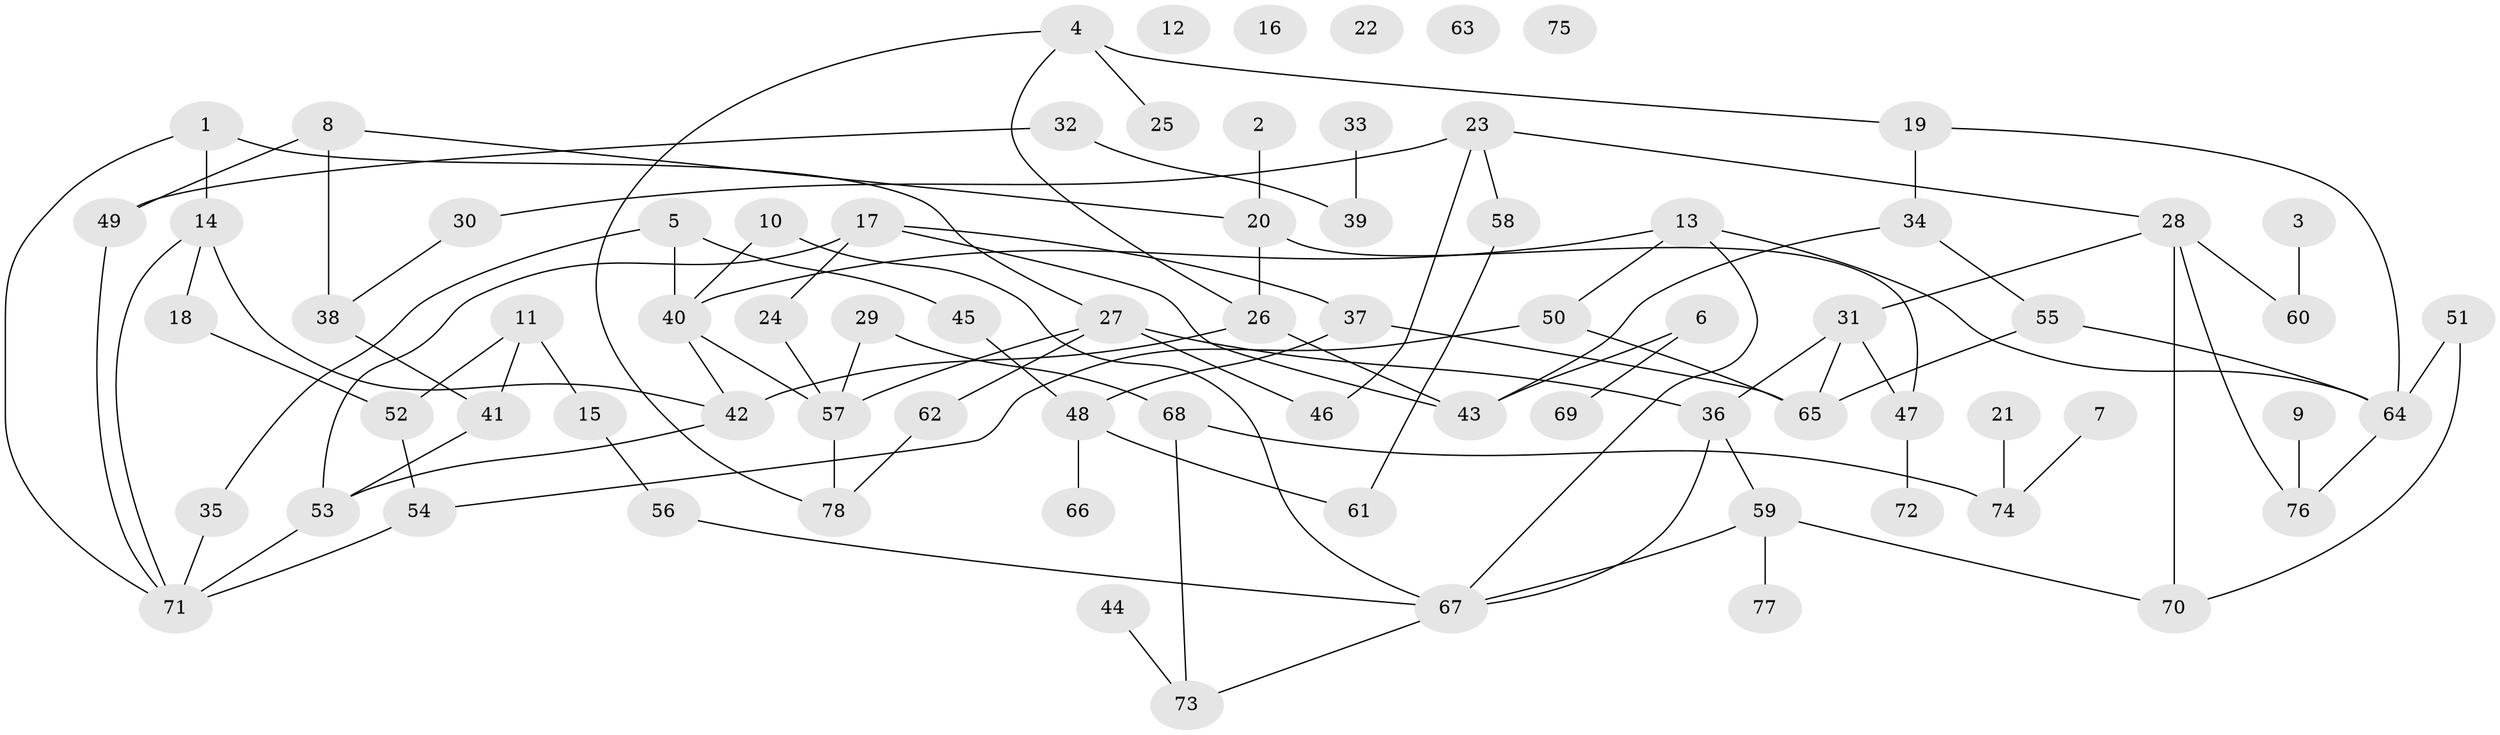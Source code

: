 // Generated by graph-tools (version 1.1) at 2025/25/03/09/25 03:25:18]
// undirected, 78 vertices, 104 edges
graph export_dot {
graph [start="1"]
  node [color=gray90,style=filled];
  1;
  2;
  3;
  4;
  5;
  6;
  7;
  8;
  9;
  10;
  11;
  12;
  13;
  14;
  15;
  16;
  17;
  18;
  19;
  20;
  21;
  22;
  23;
  24;
  25;
  26;
  27;
  28;
  29;
  30;
  31;
  32;
  33;
  34;
  35;
  36;
  37;
  38;
  39;
  40;
  41;
  42;
  43;
  44;
  45;
  46;
  47;
  48;
  49;
  50;
  51;
  52;
  53;
  54;
  55;
  56;
  57;
  58;
  59;
  60;
  61;
  62;
  63;
  64;
  65;
  66;
  67;
  68;
  69;
  70;
  71;
  72;
  73;
  74;
  75;
  76;
  77;
  78;
  1 -- 14;
  1 -- 27;
  1 -- 71;
  2 -- 20;
  3 -- 60;
  4 -- 19;
  4 -- 25;
  4 -- 26;
  4 -- 78;
  5 -- 35;
  5 -- 40;
  5 -- 45;
  6 -- 43;
  6 -- 69;
  7 -- 74;
  8 -- 20;
  8 -- 38;
  8 -- 49;
  9 -- 76;
  10 -- 40;
  10 -- 67;
  11 -- 15;
  11 -- 41;
  11 -- 52;
  13 -- 40;
  13 -- 50;
  13 -- 64;
  13 -- 67;
  14 -- 18;
  14 -- 42;
  14 -- 71;
  15 -- 56;
  17 -- 24;
  17 -- 37;
  17 -- 43;
  17 -- 53;
  18 -- 52;
  19 -- 34;
  19 -- 64;
  20 -- 26;
  20 -- 47;
  21 -- 74;
  23 -- 28;
  23 -- 30;
  23 -- 46;
  23 -- 58;
  24 -- 57;
  26 -- 42;
  26 -- 43;
  27 -- 36;
  27 -- 46;
  27 -- 57;
  27 -- 62;
  28 -- 31;
  28 -- 60;
  28 -- 70;
  28 -- 76;
  29 -- 57;
  29 -- 68;
  30 -- 38;
  31 -- 36;
  31 -- 47;
  31 -- 65;
  32 -- 39;
  32 -- 49;
  33 -- 39;
  34 -- 43;
  34 -- 55;
  35 -- 71;
  36 -- 59;
  36 -- 67;
  37 -- 48;
  37 -- 65;
  38 -- 41;
  40 -- 42;
  40 -- 57;
  41 -- 53;
  42 -- 53;
  44 -- 73;
  45 -- 48;
  47 -- 72;
  48 -- 61;
  48 -- 66;
  49 -- 71;
  50 -- 54;
  50 -- 65;
  51 -- 64;
  51 -- 70;
  52 -- 54;
  53 -- 71;
  54 -- 71;
  55 -- 64;
  55 -- 65;
  56 -- 67;
  57 -- 78;
  58 -- 61;
  59 -- 67;
  59 -- 70;
  59 -- 77;
  62 -- 78;
  64 -- 76;
  67 -- 73;
  68 -- 73;
  68 -- 74;
}
